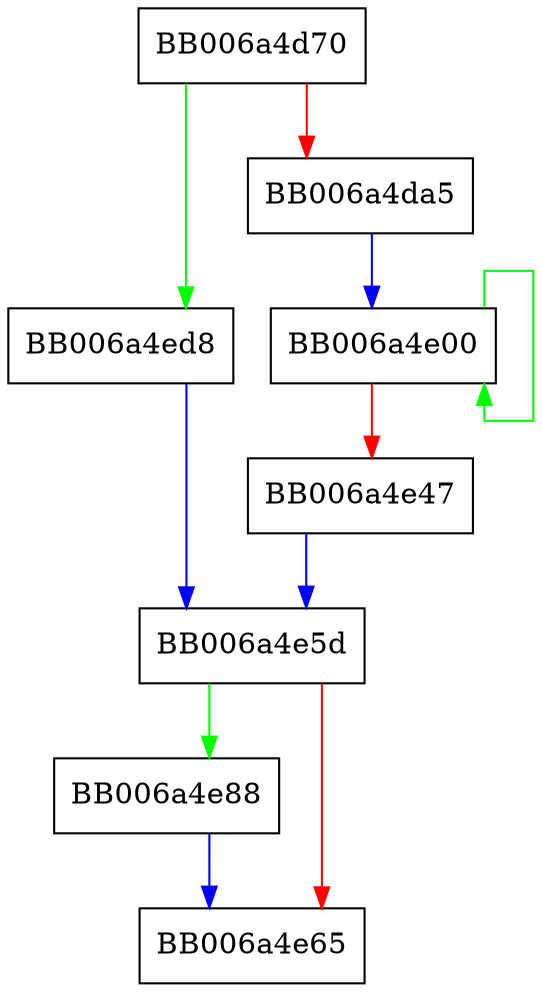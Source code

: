digraph ossl_cipher_hw_tdes_cfb {
  node [shape="box"];
  graph [splines=ortho];
  BB006a4d70 -> BB006a4ed8 [color="green"];
  BB006a4d70 -> BB006a4da5 [color="red"];
  BB006a4da5 -> BB006a4e00 [color="blue"];
  BB006a4e00 -> BB006a4e00 [color="green"];
  BB006a4e00 -> BB006a4e47 [color="red"];
  BB006a4e47 -> BB006a4e5d [color="blue"];
  BB006a4e5d -> BB006a4e88 [color="green"];
  BB006a4e5d -> BB006a4e65 [color="red"];
  BB006a4e88 -> BB006a4e65 [color="blue"];
  BB006a4ed8 -> BB006a4e5d [color="blue"];
}